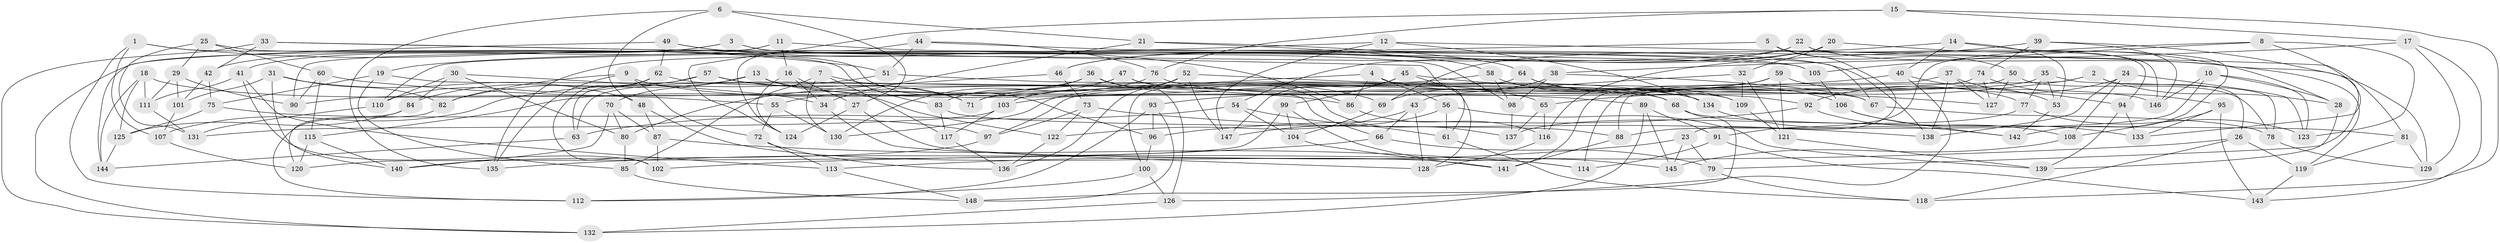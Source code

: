 // coarse degree distribution, {5: 0.043478260869565216, 4: 0.391304347826087, 6: 0.5434782608695652, 3: 0.021739130434782608}
// Generated by graph-tools (version 1.1) at 2025/52/02/27/25 19:52:28]
// undirected, 148 vertices, 296 edges
graph export_dot {
graph [start="1"]
  node [color=gray90,style=filled];
  1;
  2;
  3;
  4;
  5;
  6;
  7;
  8;
  9;
  10;
  11;
  12;
  13;
  14;
  15;
  16;
  17;
  18;
  19;
  20;
  21;
  22;
  23;
  24;
  25;
  26;
  27;
  28;
  29;
  30;
  31;
  32;
  33;
  34;
  35;
  36;
  37;
  38;
  39;
  40;
  41;
  42;
  43;
  44;
  45;
  46;
  47;
  48;
  49;
  50;
  51;
  52;
  53;
  54;
  55;
  56;
  57;
  58;
  59;
  60;
  61;
  62;
  63;
  64;
  65;
  66;
  67;
  68;
  69;
  70;
  71;
  72;
  73;
  74;
  75;
  76;
  77;
  78;
  79;
  80;
  81;
  82;
  83;
  84;
  85;
  86;
  87;
  88;
  89;
  90;
  91;
  92;
  93;
  94;
  95;
  96;
  97;
  98;
  99;
  100;
  101;
  102;
  103;
  104;
  105;
  106;
  107;
  108;
  109;
  110;
  111;
  112;
  113;
  114;
  115;
  116;
  117;
  118;
  119;
  120;
  121;
  122;
  123;
  124;
  125;
  126;
  127;
  128;
  129;
  130;
  131;
  132;
  133;
  134;
  135;
  136;
  137;
  138;
  139;
  140;
  141;
  142;
  143;
  144;
  145;
  146;
  147;
  148;
  1 -- 51;
  1 -- 83;
  1 -- 112;
  1 -- 107;
  2 -- 65;
  2 -- 26;
  2 -- 28;
  2 -- 88;
  3 -- 42;
  3 -- 98;
  3 -- 132;
  3 -- 138;
  4 -- 56;
  4 -- 86;
  4 -- 71;
  4 -- 92;
  5 -- 110;
  5 -- 50;
  5 -- 23;
  5 -- 94;
  6 -- 48;
  6 -- 135;
  6 -- 27;
  6 -- 21;
  7 -- 117;
  7 -- 71;
  7 -- 130;
  7 -- 85;
  8 -- 123;
  8 -- 133;
  8 -- 105;
  8 -- 91;
  9 -- 65;
  9 -- 82;
  9 -- 72;
  9 -- 135;
  10 -- 28;
  10 -- 146;
  10 -- 88;
  10 -- 123;
  11 -- 16;
  11 -- 41;
  11 -- 90;
  11 -- 119;
  12 -- 147;
  12 -- 134;
  12 -- 81;
  12 -- 19;
  13 -- 70;
  13 -- 122;
  13 -- 134;
  13 -- 82;
  14 -- 142;
  14 -- 53;
  14 -- 69;
  14 -- 40;
  15 -- 17;
  15 -- 76;
  15 -- 118;
  15 -- 124;
  16 -- 124;
  16 -- 34;
  16 -- 27;
  17 -- 38;
  17 -- 143;
  17 -- 129;
  18 -- 125;
  18 -- 111;
  18 -- 144;
  18 -- 55;
  19 -- 85;
  19 -- 75;
  19 -- 66;
  20 -- 32;
  20 -- 28;
  20 -- 54;
  20 -- 46;
  21 -- 34;
  21 -- 64;
  21 -- 58;
  22 -- 79;
  22 -- 135;
  22 -- 46;
  22 -- 146;
  23 -- 113;
  23 -- 145;
  23 -- 79;
  24 -- 123;
  24 -- 138;
  24 -- 108;
  24 -- 92;
  25 -- 96;
  25 -- 29;
  25 -- 131;
  25 -- 60;
  26 -- 119;
  26 -- 118;
  26 -- 102;
  27 -- 114;
  27 -- 124;
  28 -- 139;
  29 -- 111;
  29 -- 101;
  29 -- 90;
  30 -- 84;
  30 -- 34;
  30 -- 80;
  30 -- 110;
  31 -- 48;
  31 -- 140;
  31 -- 82;
  31 -- 101;
  32 -- 43;
  32 -- 109;
  32 -- 121;
  33 -- 42;
  33 -- 61;
  33 -- 105;
  33 -- 132;
  34 -- 128;
  35 -- 53;
  35 -- 77;
  35 -- 97;
  35 -- 78;
  36 -- 69;
  36 -- 115;
  36 -- 126;
  36 -- 83;
  37 -- 114;
  37 -- 138;
  37 -- 94;
  37 -- 127;
  38 -- 98;
  38 -- 69;
  38 -- 67;
  39 -- 146;
  39 -- 116;
  39 -- 129;
  39 -- 74;
  40 -- 93;
  40 -- 126;
  40 -- 53;
  41 -- 113;
  41 -- 102;
  41 -- 111;
  42 -- 75;
  42 -- 101;
  43 -- 128;
  43 -- 66;
  43 -- 122;
  44 -- 51;
  44 -- 76;
  44 -- 67;
  44 -- 124;
  45 -- 127;
  45 -- 99;
  45 -- 128;
  45 -- 147;
  46 -- 73;
  46 -- 80;
  47 -- 63;
  47 -- 55;
  47 -- 137;
  47 -- 146;
  48 -- 87;
  48 -- 141;
  49 -- 144;
  49 -- 86;
  49 -- 105;
  49 -- 62;
  50 -- 127;
  50 -- 78;
  50 -- 103;
  51 -- 107;
  51 -- 109;
  52 -- 67;
  52 -- 147;
  52 -- 136;
  52 -- 103;
  53 -- 142;
  54 -- 61;
  54 -- 104;
  54 -- 63;
  55 -- 130;
  55 -- 72;
  56 -- 139;
  56 -- 61;
  56 -- 147;
  57 -- 89;
  57 -- 84;
  57 -- 63;
  57 -- 71;
  58 -- 109;
  58 -- 130;
  58 -- 98;
  59 -- 71;
  59 -- 121;
  59 -- 77;
  59 -- 141;
  60 -- 115;
  60 -- 86;
  60 -- 90;
  61 -- 118;
  62 -- 102;
  62 -- 110;
  62 -- 68;
  63 -- 144;
  64 -- 106;
  64 -- 68;
  64 -- 100;
  65 -- 116;
  65 -- 137;
  66 -- 135;
  66 -- 79;
  67 -- 78;
  68 -- 81;
  68 -- 148;
  69 -- 104;
  70 -- 140;
  70 -- 80;
  70 -- 87;
  72 -- 136;
  72 -- 113;
  73 -- 138;
  73 -- 97;
  73 -- 122;
  74 -- 95;
  74 -- 127;
  74 -- 90;
  75 -- 97;
  75 -- 125;
  76 -- 130;
  76 -- 134;
  77 -- 137;
  77 -- 123;
  78 -- 129;
  79 -- 118;
  80 -- 85;
  81 -- 119;
  81 -- 129;
  82 -- 112;
  83 -- 117;
  83 -- 88;
  84 -- 120;
  84 -- 125;
  85 -- 148;
  86 -- 116;
  87 -- 102;
  87 -- 114;
  88 -- 141;
  89 -- 145;
  89 -- 132;
  89 -- 91;
  91 -- 143;
  91 -- 114;
  92 -- 96;
  92 -- 108;
  93 -- 148;
  93 -- 112;
  93 -- 96;
  94 -- 139;
  94 -- 133;
  95 -- 143;
  95 -- 133;
  95 -- 108;
  96 -- 100;
  97 -- 140;
  98 -- 137;
  99 -- 104;
  99 -- 145;
  99 -- 120;
  100 -- 126;
  100 -- 112;
  101 -- 107;
  103 -- 131;
  103 -- 117;
  104 -- 141;
  105 -- 106;
  106 -- 133;
  106 -- 142;
  107 -- 120;
  108 -- 145;
  109 -- 121;
  110 -- 131;
  111 -- 131;
  113 -- 148;
  115 -- 140;
  115 -- 120;
  116 -- 128;
  117 -- 136;
  119 -- 143;
  121 -- 139;
  122 -- 136;
  125 -- 144;
  126 -- 132;
  134 -- 142;
}
